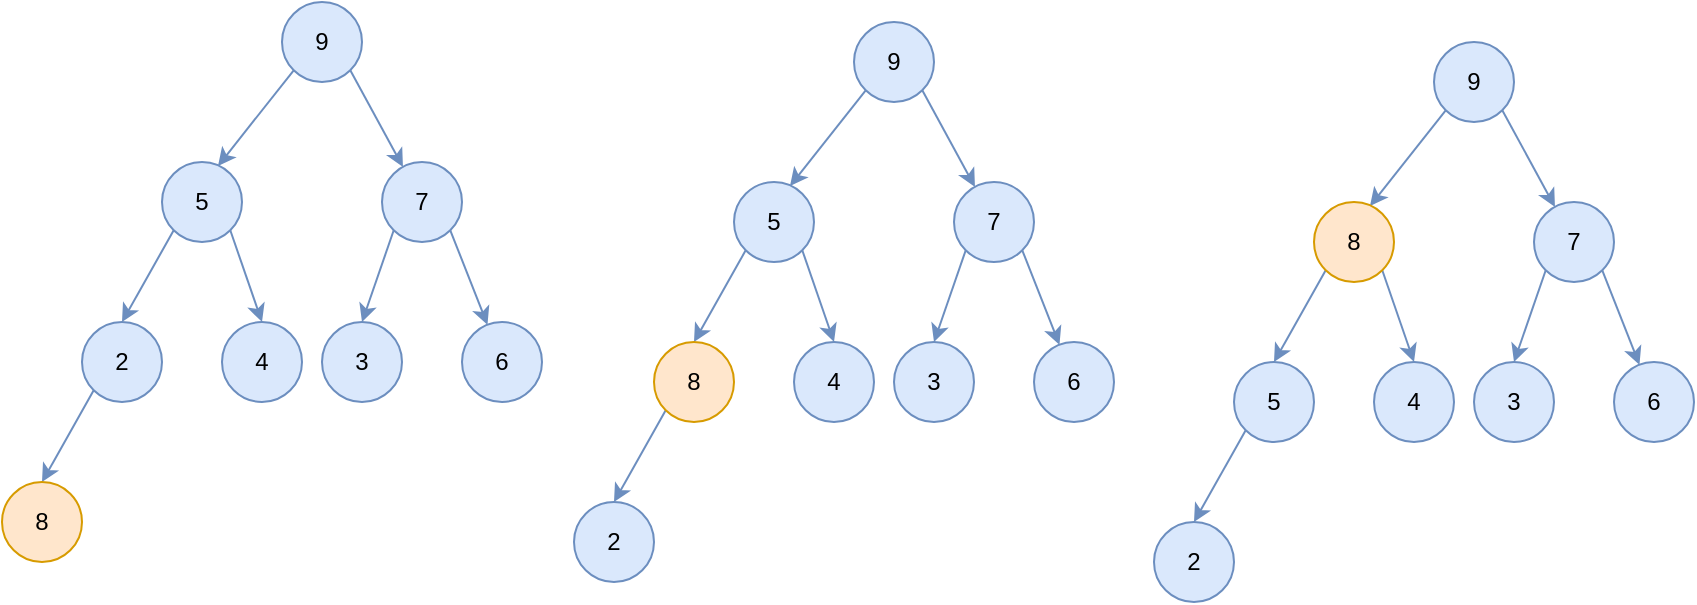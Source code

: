 <mxfile version="14.9.9" type="github">
  <diagram id="OHZLWfedDUND4alMNX9L" name="Page-1">
    <mxGraphModel dx="946" dy="536" grid="1" gridSize="10" guides="1" tooltips="1" connect="1" arrows="1" fold="1" page="1" pageScale="1" pageWidth="827" pageHeight="1169" math="0" shadow="0">
      <root>
        <mxCell id="0" />
        <mxCell id="1" parent="0" />
        <mxCell id="WBM-sQeUL6CdWFp2ai0U-1" style="rounded=0;orthogonalLoop=1;jettySize=auto;html=1;exitX=0;exitY=1;exitDx=0;exitDy=0;entryX=0.7;entryY=0.05;entryDx=0;entryDy=0;entryPerimeter=0;fillColor=#dae8fc;strokeColor=#6c8ebf;" edge="1" parent="1" source="WBM-sQeUL6CdWFp2ai0U-3" target="WBM-sQeUL6CdWFp2ai0U-6">
          <mxGeometry relative="1" as="geometry" />
        </mxCell>
        <mxCell id="WBM-sQeUL6CdWFp2ai0U-2" style="edgeStyle=none;rounded=0;orthogonalLoop=1;jettySize=auto;html=1;exitX=1;exitY=1;exitDx=0;exitDy=0;fillColor=#dae8fc;strokeColor=#6c8ebf;" edge="1" parent="1" source="WBM-sQeUL6CdWFp2ai0U-3" target="WBM-sQeUL6CdWFp2ai0U-9">
          <mxGeometry relative="1" as="geometry" />
        </mxCell>
        <mxCell id="WBM-sQeUL6CdWFp2ai0U-3" value="9" style="ellipse;whiteSpace=wrap;html=1;aspect=fixed;fillColor=#dae8fc;strokeColor=#6c8ebf;" vertex="1" parent="1">
          <mxGeometry x="514" y="110" width="40" height="40" as="geometry" />
        </mxCell>
        <mxCell id="WBM-sQeUL6CdWFp2ai0U-4" style="edgeStyle=none;rounded=0;orthogonalLoop=1;jettySize=auto;html=1;exitX=0;exitY=1;exitDx=0;exitDy=0;entryX=0.5;entryY=0;entryDx=0;entryDy=0;fillColor=#dae8fc;strokeColor=#6c8ebf;" edge="1" parent="1" source="WBM-sQeUL6CdWFp2ai0U-6" target="WBM-sQeUL6CdWFp2ai0U-10">
          <mxGeometry relative="1" as="geometry" />
        </mxCell>
        <mxCell id="WBM-sQeUL6CdWFp2ai0U-5" style="edgeStyle=none;rounded=0;orthogonalLoop=1;jettySize=auto;html=1;exitX=1;exitY=1;exitDx=0;exitDy=0;entryX=0.5;entryY=0;entryDx=0;entryDy=0;fillColor=#dae8fc;strokeColor=#6c8ebf;" edge="1" parent="1" source="WBM-sQeUL6CdWFp2ai0U-6" target="WBM-sQeUL6CdWFp2ai0U-11">
          <mxGeometry relative="1" as="geometry" />
        </mxCell>
        <mxCell id="WBM-sQeUL6CdWFp2ai0U-6" value="5" style="ellipse;whiteSpace=wrap;html=1;aspect=fixed;fillColor=#dae8fc;strokeColor=#6c8ebf;" vertex="1" parent="1">
          <mxGeometry x="454" y="190" width="40" height="40" as="geometry" />
        </mxCell>
        <mxCell id="WBM-sQeUL6CdWFp2ai0U-7" style="edgeStyle=none;rounded=0;orthogonalLoop=1;jettySize=auto;html=1;exitX=0;exitY=1;exitDx=0;exitDy=0;entryX=0.5;entryY=0;entryDx=0;entryDy=0;fillColor=#dae8fc;strokeColor=#6c8ebf;" edge="1" parent="1" source="WBM-sQeUL6CdWFp2ai0U-9" target="WBM-sQeUL6CdWFp2ai0U-12">
          <mxGeometry relative="1" as="geometry" />
        </mxCell>
        <mxCell id="WBM-sQeUL6CdWFp2ai0U-8" style="rounded=0;orthogonalLoop=1;jettySize=auto;html=1;exitX=1;exitY=1;exitDx=0;exitDy=0;fillColor=#dae8fc;strokeColor=#6c8ebf;" edge="1" parent="1" source="WBM-sQeUL6CdWFp2ai0U-9" target="WBM-sQeUL6CdWFp2ai0U-13">
          <mxGeometry relative="1" as="geometry" />
        </mxCell>
        <mxCell id="WBM-sQeUL6CdWFp2ai0U-9" value="7" style="ellipse;whiteSpace=wrap;html=1;aspect=fixed;fillColor=#dae8fc;strokeColor=#6c8ebf;" vertex="1" parent="1">
          <mxGeometry x="564" y="190" width="40" height="40" as="geometry" />
        </mxCell>
        <mxCell id="WBM-sQeUL6CdWFp2ai0U-15" style="rounded=0;orthogonalLoop=1;jettySize=auto;html=1;exitX=0;exitY=1;exitDx=0;exitDy=0;entryX=0.5;entryY=0;entryDx=0;entryDy=0;fillColor=#dae8fc;strokeColor=#6c8ebf;" edge="1" parent="1" source="WBM-sQeUL6CdWFp2ai0U-10" target="WBM-sQeUL6CdWFp2ai0U-14">
          <mxGeometry relative="1" as="geometry" />
        </mxCell>
        <mxCell id="WBM-sQeUL6CdWFp2ai0U-10" value="2" style="ellipse;whiteSpace=wrap;html=1;aspect=fixed;fillColor=#dae8fc;strokeColor=#6c8ebf;" vertex="1" parent="1">
          <mxGeometry x="414" y="270" width="40" height="40" as="geometry" />
        </mxCell>
        <mxCell id="WBM-sQeUL6CdWFp2ai0U-11" value="4" style="ellipse;whiteSpace=wrap;html=1;aspect=fixed;fillColor=#dae8fc;strokeColor=#6c8ebf;" vertex="1" parent="1">
          <mxGeometry x="484" y="270" width="40" height="40" as="geometry" />
        </mxCell>
        <mxCell id="WBM-sQeUL6CdWFp2ai0U-12" value="3" style="ellipse;whiteSpace=wrap;html=1;aspect=fixed;fillColor=#dae8fc;strokeColor=#6c8ebf;" vertex="1" parent="1">
          <mxGeometry x="534" y="270" width="40" height="40" as="geometry" />
        </mxCell>
        <mxCell id="WBM-sQeUL6CdWFp2ai0U-13" value="6" style="ellipse;whiteSpace=wrap;html=1;aspect=fixed;fillColor=#dae8fc;strokeColor=#6c8ebf;" vertex="1" parent="1">
          <mxGeometry x="604" y="270" width="40" height="40" as="geometry" />
        </mxCell>
        <mxCell id="WBM-sQeUL6CdWFp2ai0U-14" value="8" style="ellipse;whiteSpace=wrap;html=1;aspect=fixed;fillColor=#ffe6cc;strokeColor=#d79b00;" vertex="1" parent="1">
          <mxGeometry x="374" y="350" width="40" height="40" as="geometry" />
        </mxCell>
        <mxCell id="WBM-sQeUL6CdWFp2ai0U-16" style="rounded=0;orthogonalLoop=1;jettySize=auto;html=1;exitX=0;exitY=1;exitDx=0;exitDy=0;entryX=0.7;entryY=0.05;entryDx=0;entryDy=0;entryPerimeter=0;fillColor=#dae8fc;strokeColor=#6c8ebf;" edge="1" parent="1" source="WBM-sQeUL6CdWFp2ai0U-18" target="WBM-sQeUL6CdWFp2ai0U-21">
          <mxGeometry relative="1" as="geometry" />
        </mxCell>
        <mxCell id="WBM-sQeUL6CdWFp2ai0U-17" style="edgeStyle=none;rounded=0;orthogonalLoop=1;jettySize=auto;html=1;exitX=1;exitY=1;exitDx=0;exitDy=0;fillColor=#dae8fc;strokeColor=#6c8ebf;" edge="1" parent="1" source="WBM-sQeUL6CdWFp2ai0U-18" target="WBM-sQeUL6CdWFp2ai0U-24">
          <mxGeometry relative="1" as="geometry" />
        </mxCell>
        <mxCell id="WBM-sQeUL6CdWFp2ai0U-18" value="9" style="ellipse;whiteSpace=wrap;html=1;aspect=fixed;fillColor=#dae8fc;strokeColor=#6c8ebf;" vertex="1" parent="1">
          <mxGeometry x="800" y="120" width="40" height="40" as="geometry" />
        </mxCell>
        <mxCell id="WBM-sQeUL6CdWFp2ai0U-19" style="edgeStyle=none;rounded=0;orthogonalLoop=1;jettySize=auto;html=1;exitX=0;exitY=1;exitDx=0;exitDy=0;entryX=0.5;entryY=0;entryDx=0;entryDy=0;fillColor=#dae8fc;strokeColor=#6c8ebf;" edge="1" parent="1" source="WBM-sQeUL6CdWFp2ai0U-21" target="WBM-sQeUL6CdWFp2ai0U-26">
          <mxGeometry relative="1" as="geometry" />
        </mxCell>
        <mxCell id="WBM-sQeUL6CdWFp2ai0U-20" style="edgeStyle=none;rounded=0;orthogonalLoop=1;jettySize=auto;html=1;exitX=1;exitY=1;exitDx=0;exitDy=0;entryX=0.5;entryY=0;entryDx=0;entryDy=0;fillColor=#dae8fc;strokeColor=#6c8ebf;" edge="1" parent="1" source="WBM-sQeUL6CdWFp2ai0U-21" target="WBM-sQeUL6CdWFp2ai0U-27">
          <mxGeometry relative="1" as="geometry" />
        </mxCell>
        <mxCell id="WBM-sQeUL6CdWFp2ai0U-21" value="5" style="ellipse;whiteSpace=wrap;html=1;aspect=fixed;fillColor=#dae8fc;strokeColor=#6c8ebf;" vertex="1" parent="1">
          <mxGeometry x="740" y="200" width="40" height="40" as="geometry" />
        </mxCell>
        <mxCell id="WBM-sQeUL6CdWFp2ai0U-22" style="edgeStyle=none;rounded=0;orthogonalLoop=1;jettySize=auto;html=1;exitX=0;exitY=1;exitDx=0;exitDy=0;entryX=0.5;entryY=0;entryDx=0;entryDy=0;fillColor=#dae8fc;strokeColor=#6c8ebf;" edge="1" parent="1" source="WBM-sQeUL6CdWFp2ai0U-24" target="WBM-sQeUL6CdWFp2ai0U-28">
          <mxGeometry relative="1" as="geometry" />
        </mxCell>
        <mxCell id="WBM-sQeUL6CdWFp2ai0U-23" style="rounded=0;orthogonalLoop=1;jettySize=auto;html=1;exitX=1;exitY=1;exitDx=0;exitDy=0;fillColor=#dae8fc;strokeColor=#6c8ebf;" edge="1" parent="1" source="WBM-sQeUL6CdWFp2ai0U-24" target="WBM-sQeUL6CdWFp2ai0U-29">
          <mxGeometry relative="1" as="geometry" />
        </mxCell>
        <mxCell id="WBM-sQeUL6CdWFp2ai0U-24" value="7" style="ellipse;whiteSpace=wrap;html=1;aspect=fixed;fillColor=#dae8fc;strokeColor=#6c8ebf;" vertex="1" parent="1">
          <mxGeometry x="850" y="200" width="40" height="40" as="geometry" />
        </mxCell>
        <mxCell id="WBM-sQeUL6CdWFp2ai0U-25" style="rounded=0;orthogonalLoop=1;jettySize=auto;html=1;exitX=0;exitY=1;exitDx=0;exitDy=0;entryX=0.5;entryY=0;entryDx=0;entryDy=0;fillColor=#dae8fc;strokeColor=#6c8ebf;" edge="1" parent="1" source="WBM-sQeUL6CdWFp2ai0U-26" target="WBM-sQeUL6CdWFp2ai0U-30">
          <mxGeometry relative="1" as="geometry" />
        </mxCell>
        <mxCell id="WBM-sQeUL6CdWFp2ai0U-26" value="8" style="ellipse;whiteSpace=wrap;html=1;aspect=fixed;fillColor=#ffe6cc;strokeColor=#d79b00;" vertex="1" parent="1">
          <mxGeometry x="700" y="280" width="40" height="40" as="geometry" />
        </mxCell>
        <mxCell id="WBM-sQeUL6CdWFp2ai0U-27" value="4" style="ellipse;whiteSpace=wrap;html=1;aspect=fixed;fillColor=#dae8fc;strokeColor=#6c8ebf;" vertex="1" parent="1">
          <mxGeometry x="770" y="280" width="40" height="40" as="geometry" />
        </mxCell>
        <mxCell id="WBM-sQeUL6CdWFp2ai0U-28" value="3" style="ellipse;whiteSpace=wrap;html=1;aspect=fixed;fillColor=#dae8fc;strokeColor=#6c8ebf;" vertex="1" parent="1">
          <mxGeometry x="820" y="280" width="40" height="40" as="geometry" />
        </mxCell>
        <mxCell id="WBM-sQeUL6CdWFp2ai0U-29" value="6" style="ellipse;whiteSpace=wrap;html=1;aspect=fixed;fillColor=#dae8fc;strokeColor=#6c8ebf;" vertex="1" parent="1">
          <mxGeometry x="890" y="280" width="40" height="40" as="geometry" />
        </mxCell>
        <mxCell id="WBM-sQeUL6CdWFp2ai0U-30" value="2" style="ellipse;whiteSpace=wrap;html=1;aspect=fixed;fillColor=#dae8fc;strokeColor=#6c8ebf;" vertex="1" parent="1">
          <mxGeometry x="660" y="360" width="40" height="40" as="geometry" />
        </mxCell>
        <mxCell id="WBM-sQeUL6CdWFp2ai0U-31" style="rounded=0;orthogonalLoop=1;jettySize=auto;html=1;exitX=0;exitY=1;exitDx=0;exitDy=0;entryX=0.7;entryY=0.05;entryDx=0;entryDy=0;entryPerimeter=0;fillColor=#dae8fc;strokeColor=#6c8ebf;" edge="1" parent="1" source="WBM-sQeUL6CdWFp2ai0U-33" target="WBM-sQeUL6CdWFp2ai0U-36">
          <mxGeometry relative="1" as="geometry" />
        </mxCell>
        <mxCell id="WBM-sQeUL6CdWFp2ai0U-32" style="edgeStyle=none;rounded=0;orthogonalLoop=1;jettySize=auto;html=1;exitX=1;exitY=1;exitDx=0;exitDy=0;fillColor=#dae8fc;strokeColor=#6c8ebf;" edge="1" parent="1" source="WBM-sQeUL6CdWFp2ai0U-33" target="WBM-sQeUL6CdWFp2ai0U-39">
          <mxGeometry relative="1" as="geometry" />
        </mxCell>
        <mxCell id="WBM-sQeUL6CdWFp2ai0U-33" value="9" style="ellipse;whiteSpace=wrap;html=1;aspect=fixed;fillColor=#dae8fc;strokeColor=#6c8ebf;" vertex="1" parent="1">
          <mxGeometry x="1090" y="130" width="40" height="40" as="geometry" />
        </mxCell>
        <mxCell id="WBM-sQeUL6CdWFp2ai0U-34" style="edgeStyle=none;rounded=0;orthogonalLoop=1;jettySize=auto;html=1;exitX=0;exitY=1;exitDx=0;exitDy=0;entryX=0.5;entryY=0;entryDx=0;entryDy=0;fillColor=#dae8fc;strokeColor=#6c8ebf;" edge="1" parent="1" source="WBM-sQeUL6CdWFp2ai0U-36" target="WBM-sQeUL6CdWFp2ai0U-41">
          <mxGeometry relative="1" as="geometry" />
        </mxCell>
        <mxCell id="WBM-sQeUL6CdWFp2ai0U-35" style="edgeStyle=none;rounded=0;orthogonalLoop=1;jettySize=auto;html=1;exitX=1;exitY=1;exitDx=0;exitDy=0;entryX=0.5;entryY=0;entryDx=0;entryDy=0;fillColor=#dae8fc;strokeColor=#6c8ebf;" edge="1" parent="1" source="WBM-sQeUL6CdWFp2ai0U-36" target="WBM-sQeUL6CdWFp2ai0U-42">
          <mxGeometry relative="1" as="geometry" />
        </mxCell>
        <mxCell id="WBM-sQeUL6CdWFp2ai0U-36" value="8" style="ellipse;whiteSpace=wrap;html=1;aspect=fixed;fillColor=#ffe6cc;strokeColor=#d79b00;" vertex="1" parent="1">
          <mxGeometry x="1030" y="210" width="40" height="40" as="geometry" />
        </mxCell>
        <mxCell id="WBM-sQeUL6CdWFp2ai0U-37" style="edgeStyle=none;rounded=0;orthogonalLoop=1;jettySize=auto;html=1;exitX=0;exitY=1;exitDx=0;exitDy=0;entryX=0.5;entryY=0;entryDx=0;entryDy=0;fillColor=#dae8fc;strokeColor=#6c8ebf;" edge="1" parent="1" source="WBM-sQeUL6CdWFp2ai0U-39" target="WBM-sQeUL6CdWFp2ai0U-43">
          <mxGeometry relative="1" as="geometry" />
        </mxCell>
        <mxCell id="WBM-sQeUL6CdWFp2ai0U-38" style="rounded=0;orthogonalLoop=1;jettySize=auto;html=1;exitX=1;exitY=1;exitDx=0;exitDy=0;fillColor=#dae8fc;strokeColor=#6c8ebf;" edge="1" parent="1" source="WBM-sQeUL6CdWFp2ai0U-39" target="WBM-sQeUL6CdWFp2ai0U-44">
          <mxGeometry relative="1" as="geometry" />
        </mxCell>
        <mxCell id="WBM-sQeUL6CdWFp2ai0U-39" value="7" style="ellipse;whiteSpace=wrap;html=1;aspect=fixed;fillColor=#dae8fc;strokeColor=#6c8ebf;" vertex="1" parent="1">
          <mxGeometry x="1140" y="210" width="40" height="40" as="geometry" />
        </mxCell>
        <mxCell id="WBM-sQeUL6CdWFp2ai0U-40" style="rounded=0;orthogonalLoop=1;jettySize=auto;html=1;exitX=0;exitY=1;exitDx=0;exitDy=0;entryX=0.5;entryY=0;entryDx=0;entryDy=0;fillColor=#dae8fc;strokeColor=#6c8ebf;" edge="1" parent="1" source="WBM-sQeUL6CdWFp2ai0U-41" target="WBM-sQeUL6CdWFp2ai0U-45">
          <mxGeometry relative="1" as="geometry" />
        </mxCell>
        <mxCell id="WBM-sQeUL6CdWFp2ai0U-41" value="5" style="ellipse;whiteSpace=wrap;html=1;aspect=fixed;fillColor=#dae8fc;strokeColor=#6c8ebf;" vertex="1" parent="1">
          <mxGeometry x="990" y="290" width="40" height="40" as="geometry" />
        </mxCell>
        <mxCell id="WBM-sQeUL6CdWFp2ai0U-42" value="4" style="ellipse;whiteSpace=wrap;html=1;aspect=fixed;fillColor=#dae8fc;strokeColor=#6c8ebf;" vertex="1" parent="1">
          <mxGeometry x="1060" y="290" width="40" height="40" as="geometry" />
        </mxCell>
        <mxCell id="WBM-sQeUL6CdWFp2ai0U-43" value="3" style="ellipse;whiteSpace=wrap;html=1;aspect=fixed;fillColor=#dae8fc;strokeColor=#6c8ebf;" vertex="1" parent="1">
          <mxGeometry x="1110" y="290" width="40" height="40" as="geometry" />
        </mxCell>
        <mxCell id="WBM-sQeUL6CdWFp2ai0U-44" value="6" style="ellipse;whiteSpace=wrap;html=1;aspect=fixed;fillColor=#dae8fc;strokeColor=#6c8ebf;" vertex="1" parent="1">
          <mxGeometry x="1180" y="290" width="40" height="40" as="geometry" />
        </mxCell>
        <mxCell id="WBM-sQeUL6CdWFp2ai0U-45" value="2" style="ellipse;whiteSpace=wrap;html=1;aspect=fixed;fillColor=#dae8fc;strokeColor=#6c8ebf;" vertex="1" parent="1">
          <mxGeometry x="950" y="370" width="40" height="40" as="geometry" />
        </mxCell>
      </root>
    </mxGraphModel>
  </diagram>
</mxfile>
